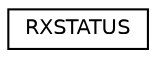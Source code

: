 digraph "Graphical Class Hierarchy"
{
  edge [fontname="Helvetica",fontsize="10",labelfontname="Helvetica",labelfontsize="10"];
  node [fontname="Helvetica",fontsize="10",shape=record];
  rankdir="LR";
  Node1 [label="RXSTATUS",height=0.2,width=0.4,color="black", fillcolor="white", style="filled",URL="$union_r_x_s_t_a_t_u_s.html"];
}
